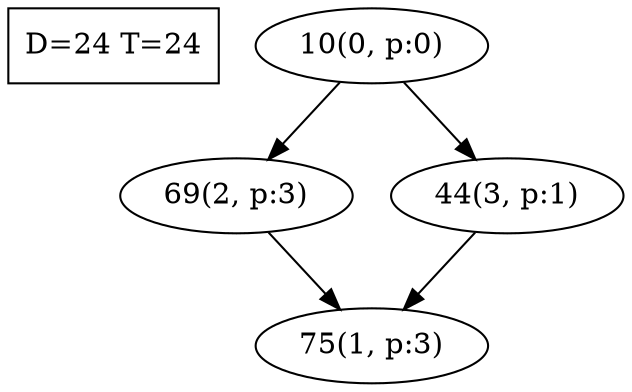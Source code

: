 digraph Task {
i [shape=box, label="D=24 T=24"]; 
0 [label="10(0, p:0)"];
1 [label="75(1, p:3)"];
2 [label="69(2, p:3)"];
3 [label="44(3, p:1)"];
0 -> 2;
0 -> 3;
2 -> 1;
3 -> 1;
}